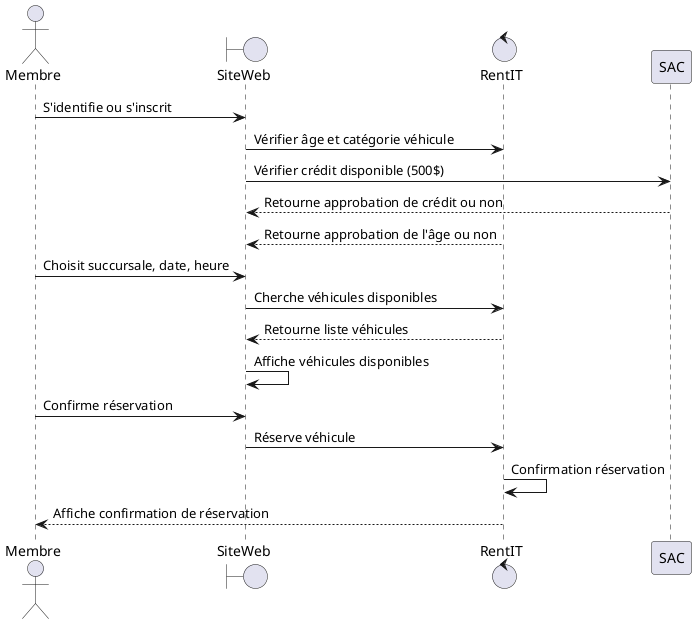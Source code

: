 @startuml Réserver
actor Membre
boundary SiteWeb
control RentIT
participant SAC

Membre -> SiteWeb : S'identifie ou s'inscrit
SiteWeb -> RentIT : Vérifier âge et catégorie véhicule
SiteWeb -> SAC : Vérifier crédit disponible (500$)
SAC --> SiteWeb : Retourne approbation de crédit ou non
RentIT --> SiteWeb : Retourne approbation de l'âge ou non
Membre -> SiteWeb : Choisit succursale, date, heure
SiteWeb -> RentIT : Cherche véhicules disponibles
RentIT --> SiteWeb : Retourne liste véhicules
SiteWeb -> SiteWeb : Affiche véhicules disponibles
Membre -> SiteWeb : Confirme réservation
SiteWeb -> RentIT : Réserve véhicule
RentIT -> RentIT : Confirmation réservation
RentIT --> Membre : Affiche confirmation de réservation
@enduml